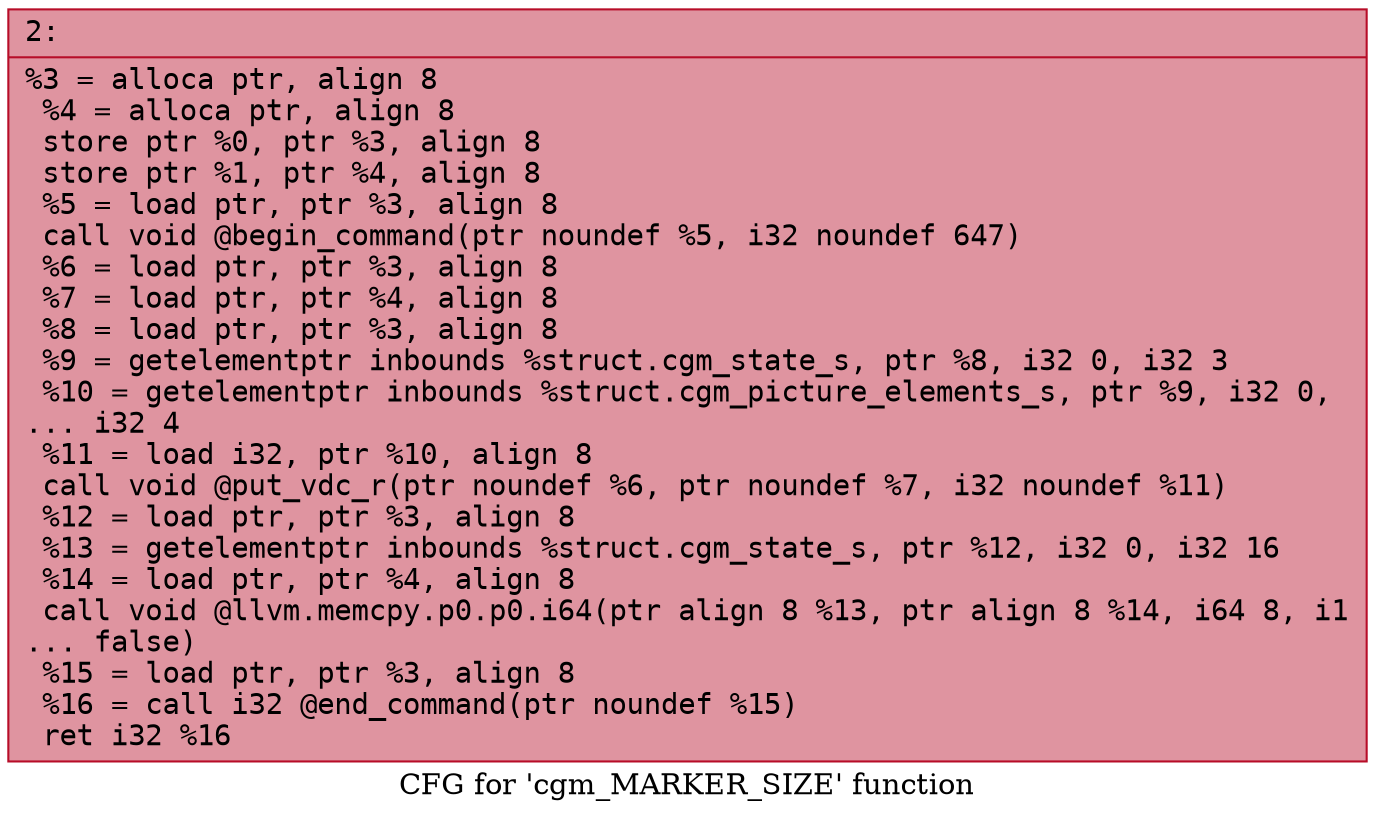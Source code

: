 digraph "CFG for 'cgm_MARKER_SIZE' function" {
	label="CFG for 'cgm_MARKER_SIZE' function";

	Node0x6000024c14f0 [shape=record,color="#b70d28ff", style=filled, fillcolor="#b70d2870" fontname="Courier",label="{2:\l|  %3 = alloca ptr, align 8\l  %4 = alloca ptr, align 8\l  store ptr %0, ptr %3, align 8\l  store ptr %1, ptr %4, align 8\l  %5 = load ptr, ptr %3, align 8\l  call void @begin_command(ptr noundef %5, i32 noundef 647)\l  %6 = load ptr, ptr %3, align 8\l  %7 = load ptr, ptr %4, align 8\l  %8 = load ptr, ptr %3, align 8\l  %9 = getelementptr inbounds %struct.cgm_state_s, ptr %8, i32 0, i32 3\l  %10 = getelementptr inbounds %struct.cgm_picture_elements_s, ptr %9, i32 0,\l... i32 4\l  %11 = load i32, ptr %10, align 8\l  call void @put_vdc_r(ptr noundef %6, ptr noundef %7, i32 noundef %11)\l  %12 = load ptr, ptr %3, align 8\l  %13 = getelementptr inbounds %struct.cgm_state_s, ptr %12, i32 0, i32 16\l  %14 = load ptr, ptr %4, align 8\l  call void @llvm.memcpy.p0.p0.i64(ptr align 8 %13, ptr align 8 %14, i64 8, i1\l... false)\l  %15 = load ptr, ptr %3, align 8\l  %16 = call i32 @end_command(ptr noundef %15)\l  ret i32 %16\l}"];
}
